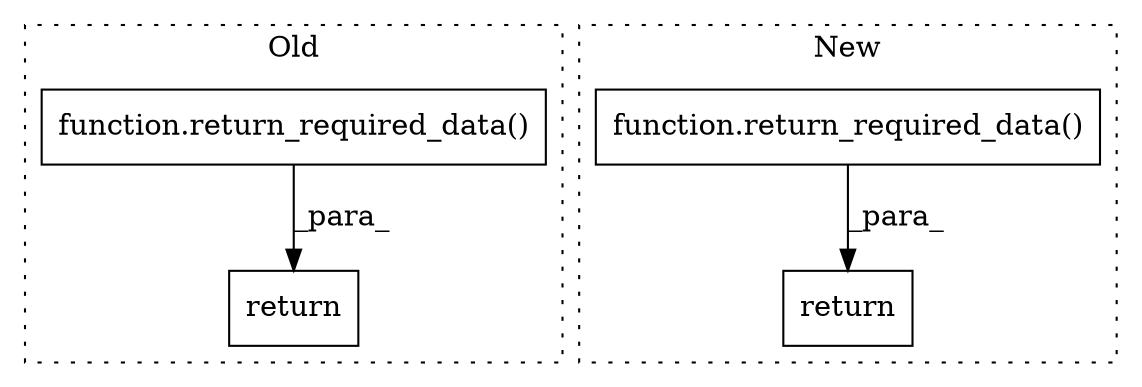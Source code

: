 digraph G {
subgraph cluster0 {
1 [label="return" a="93" s="11032" l="7" shape="box"];
4 [label="function.return_required_data()" a="75" s="11039,11196" l="21,1" shape="box"];
label = "Old";
style="dotted";
}
subgraph cluster1 {
2 [label="function.return_required_data()" a="75" s="11672,11894" l="21,1" shape="box"];
3 [label="return" a="93" s="11665" l="7" shape="box"];
label = "New";
style="dotted";
}
2 -> 3 [label="_para_"];
4 -> 1 [label="_para_"];
}
